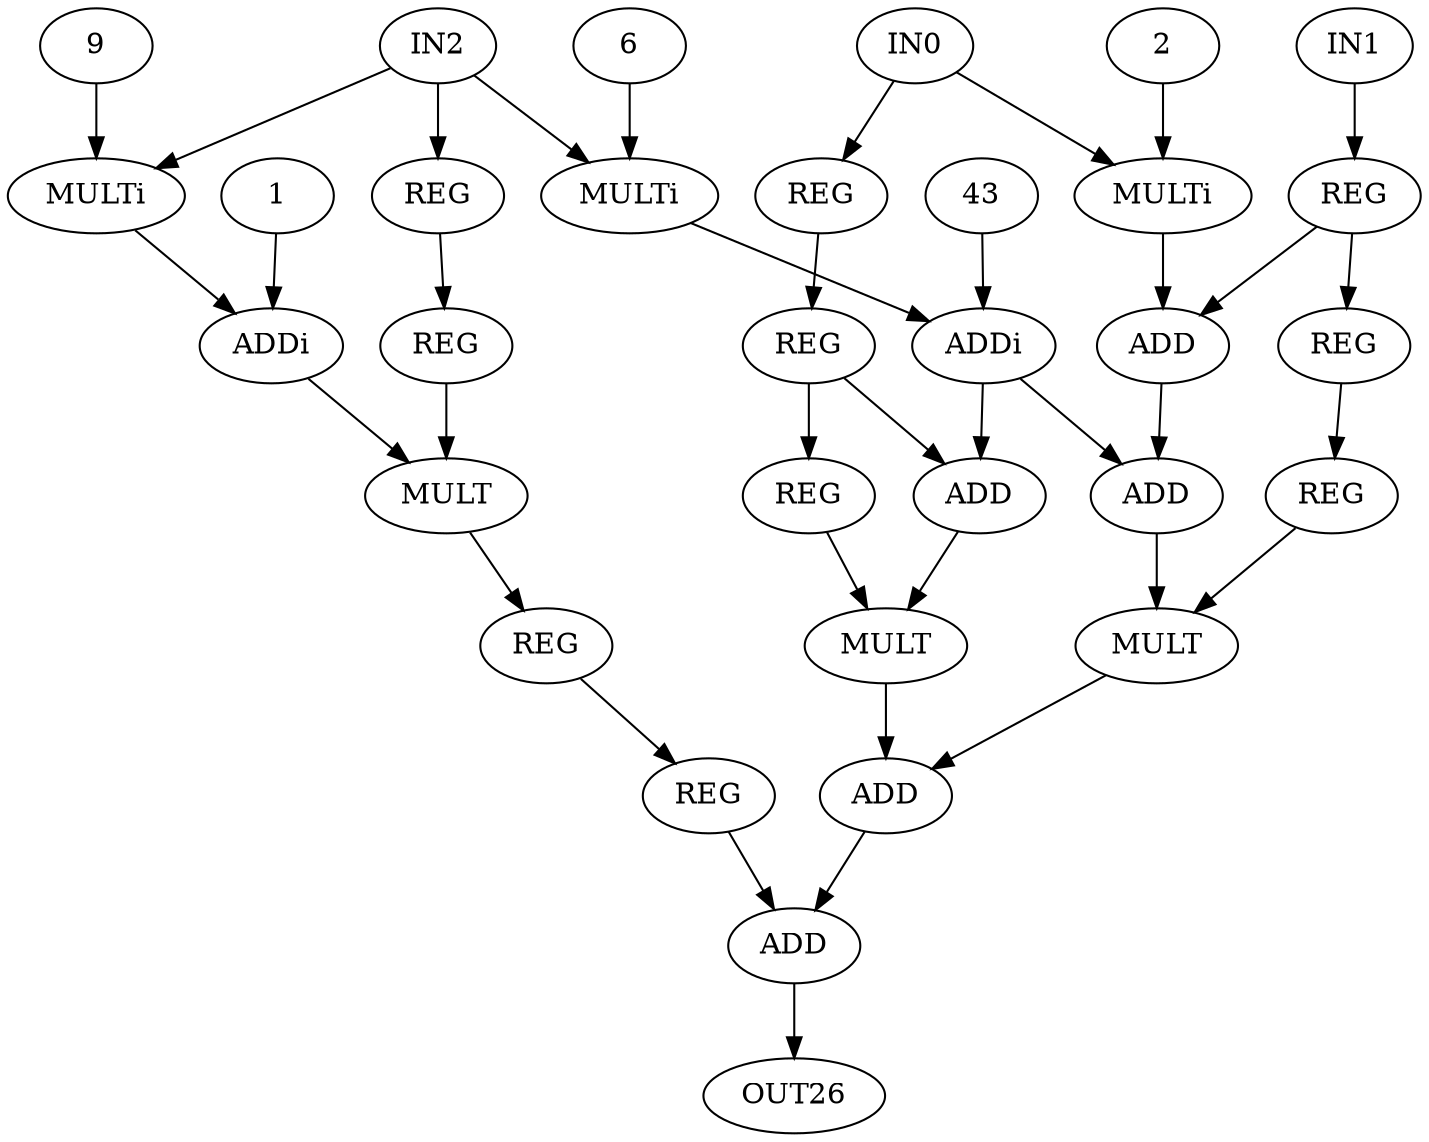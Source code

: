 digraph mibench{
 0 [ label = IN0 ]
 1 [ label = IN1 ]
 2 [ label = IN2 ]
 3 [ label = REG]
 4 [ label = REG]
 5 [ label = REG]
 6 [ label = REG]
 7 [ label = REG]
 8 [ label = REG]
 9 [ label = REG]
 10 [ label = REG]
 11 [ label = REG]
 12 [ label = REG]
 13 [ label = MULTi, VALUE = 9]
 "13.9"[ label = 9 ]
 14 [ label = MULTi, VALUE = 6]
 "14.6"[ label = 6 ]
 15 [ label = MULTi, VALUE = 2]
 "15.2"[ label = 2 ]
 16 [ label = ADDi, VALUE = 1]
 "16.1"[ label = 1 ]
 17 [ label = ADDi, VALUE = 43]
 "17.43"[ label = 43 ]
 18 [ label = ADD]
 19 [ label = MULT]
 20 [ label = ADD]
 21 [ label = ADD]
 22 [ label = MULT]
 23 [ label = MULT]
 24 [ label = ADD]
 25 [ label = ADD]
 26 [ label = OUT26 ]
 0 -> 15
 0 -> 5
 1 -> 8
 2 -> 13
 2 -> 14
 2 -> 3
 3 -> 4
 4 -> 19
 5 -> 6
 6 -> 7
 6 -> 20
 7 -> 22
 8 -> 9
 8 -> 18
 9 -> 10
 10 -> 23
 11 -> 12
 12 -> 25
 "13.9" -> 13
 13 -> 16
 "14.6" -> 14
 14 -> 17
 "15.2" -> 15
 15 -> 18
 "16.1" -> 16
 16 -> 19
 "17.43" -> 17
 17 -> 20
 17 -> 21
 18 -> 21
 19 -> 11
 20 -> 22
 21 -> 23
 22 -> 24
 23 -> 24
 24 -> 25
 25 -> 26
}
